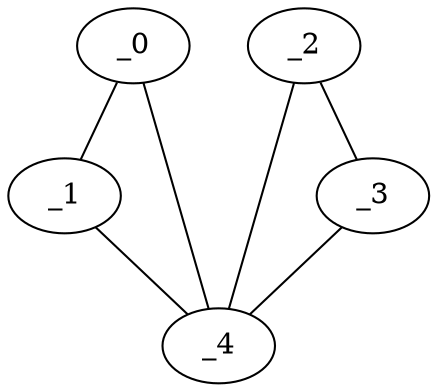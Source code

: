 graph FP1_0010 {
	_0	 [x="0.0330796",
		y="2.5305"];
	_1	 [x="0.718717",
		y="0.753291"];
	_0 -- _1;
	_4	 [x="2.3708",
		y="3.27999"];
	_0 -- _4;
	_1 -- _4;
	_2	 [x="0.455625",
		y="1.43254"];
	_3	 [x="1.89833",
		y="1.82885"];
	_2 -- _3;
	_2 -- _4;
	_3 -- _4;
}
